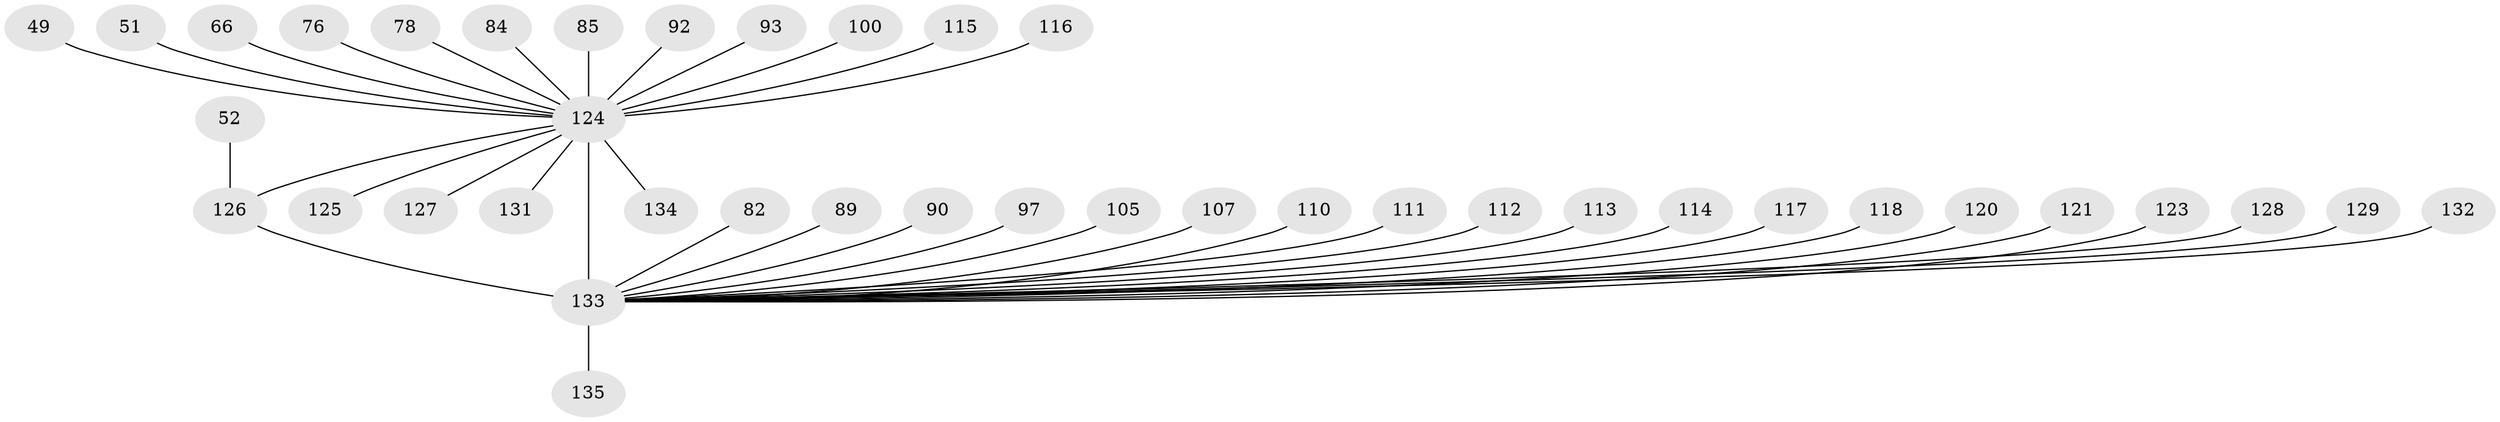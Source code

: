 // original degree distribution, {13: 0.007407407407407408, 38: 0.007407407407407408, 9: 0.022222222222222223, 2: 0.22962962962962963, 11: 0.007407407407407408, 3: 0.1037037037037037, 6: 0.007407407407407408, 1: 0.4962962962962963, 5: 0.02962962962962963, 8: 0.007407407407407408, 4: 0.05925925925925926, 12: 0.007407407407407408, 7: 0.014814814814814815}
// Generated by graph-tools (version 1.1) at 2025/51/03/04/25 21:51:53]
// undirected, 40 vertices, 40 edges
graph export_dot {
graph [start="1"]
  node [color=gray90,style=filled];
  49;
  51;
  52;
  66;
  76;
  78;
  82;
  84;
  85 [super="+77"];
  89;
  90;
  92;
  93;
  97;
  100;
  105;
  107;
  110;
  111;
  112 [super="+64"];
  113;
  114 [super="+46"];
  115 [super="+33+95"];
  116;
  117;
  118;
  120 [super="+108"];
  121;
  123;
  124 [super="+103+44"];
  125 [super="+20"];
  126 [super="+41+68+106"];
  127 [super="+55"];
  128;
  129;
  131;
  132;
  133 [super="+88+29+104+130+19+21+34+35+37+45+56+61+62+63+65+71+72+74"];
  134;
  135 [super="+109"];
  49 -- 124;
  51 -- 124;
  52 -- 126;
  66 -- 124;
  76 -- 124;
  78 -- 124;
  82 -- 133;
  84 -- 124;
  85 -- 124;
  89 -- 133;
  90 -- 133;
  92 -- 124;
  93 -- 124;
  97 -- 133;
  100 -- 124;
  105 -- 133;
  107 -- 133;
  110 -- 133;
  111 -- 133;
  112 -- 133;
  113 -- 133;
  114 -- 133 [weight=2];
  115 -- 124 [weight=2];
  116 -- 124;
  117 -- 133;
  118 -- 133;
  120 -- 133;
  121 -- 133;
  123 -- 133;
  124 -- 126 [weight=2];
  124 -- 131;
  124 -- 133 [weight=21];
  124 -- 134;
  124 -- 125 [weight=2];
  124 -- 127 [weight=3];
  126 -- 133 [weight=11];
  128 -- 133;
  129 -- 133;
  132 -- 133;
  133 -- 135;
}

